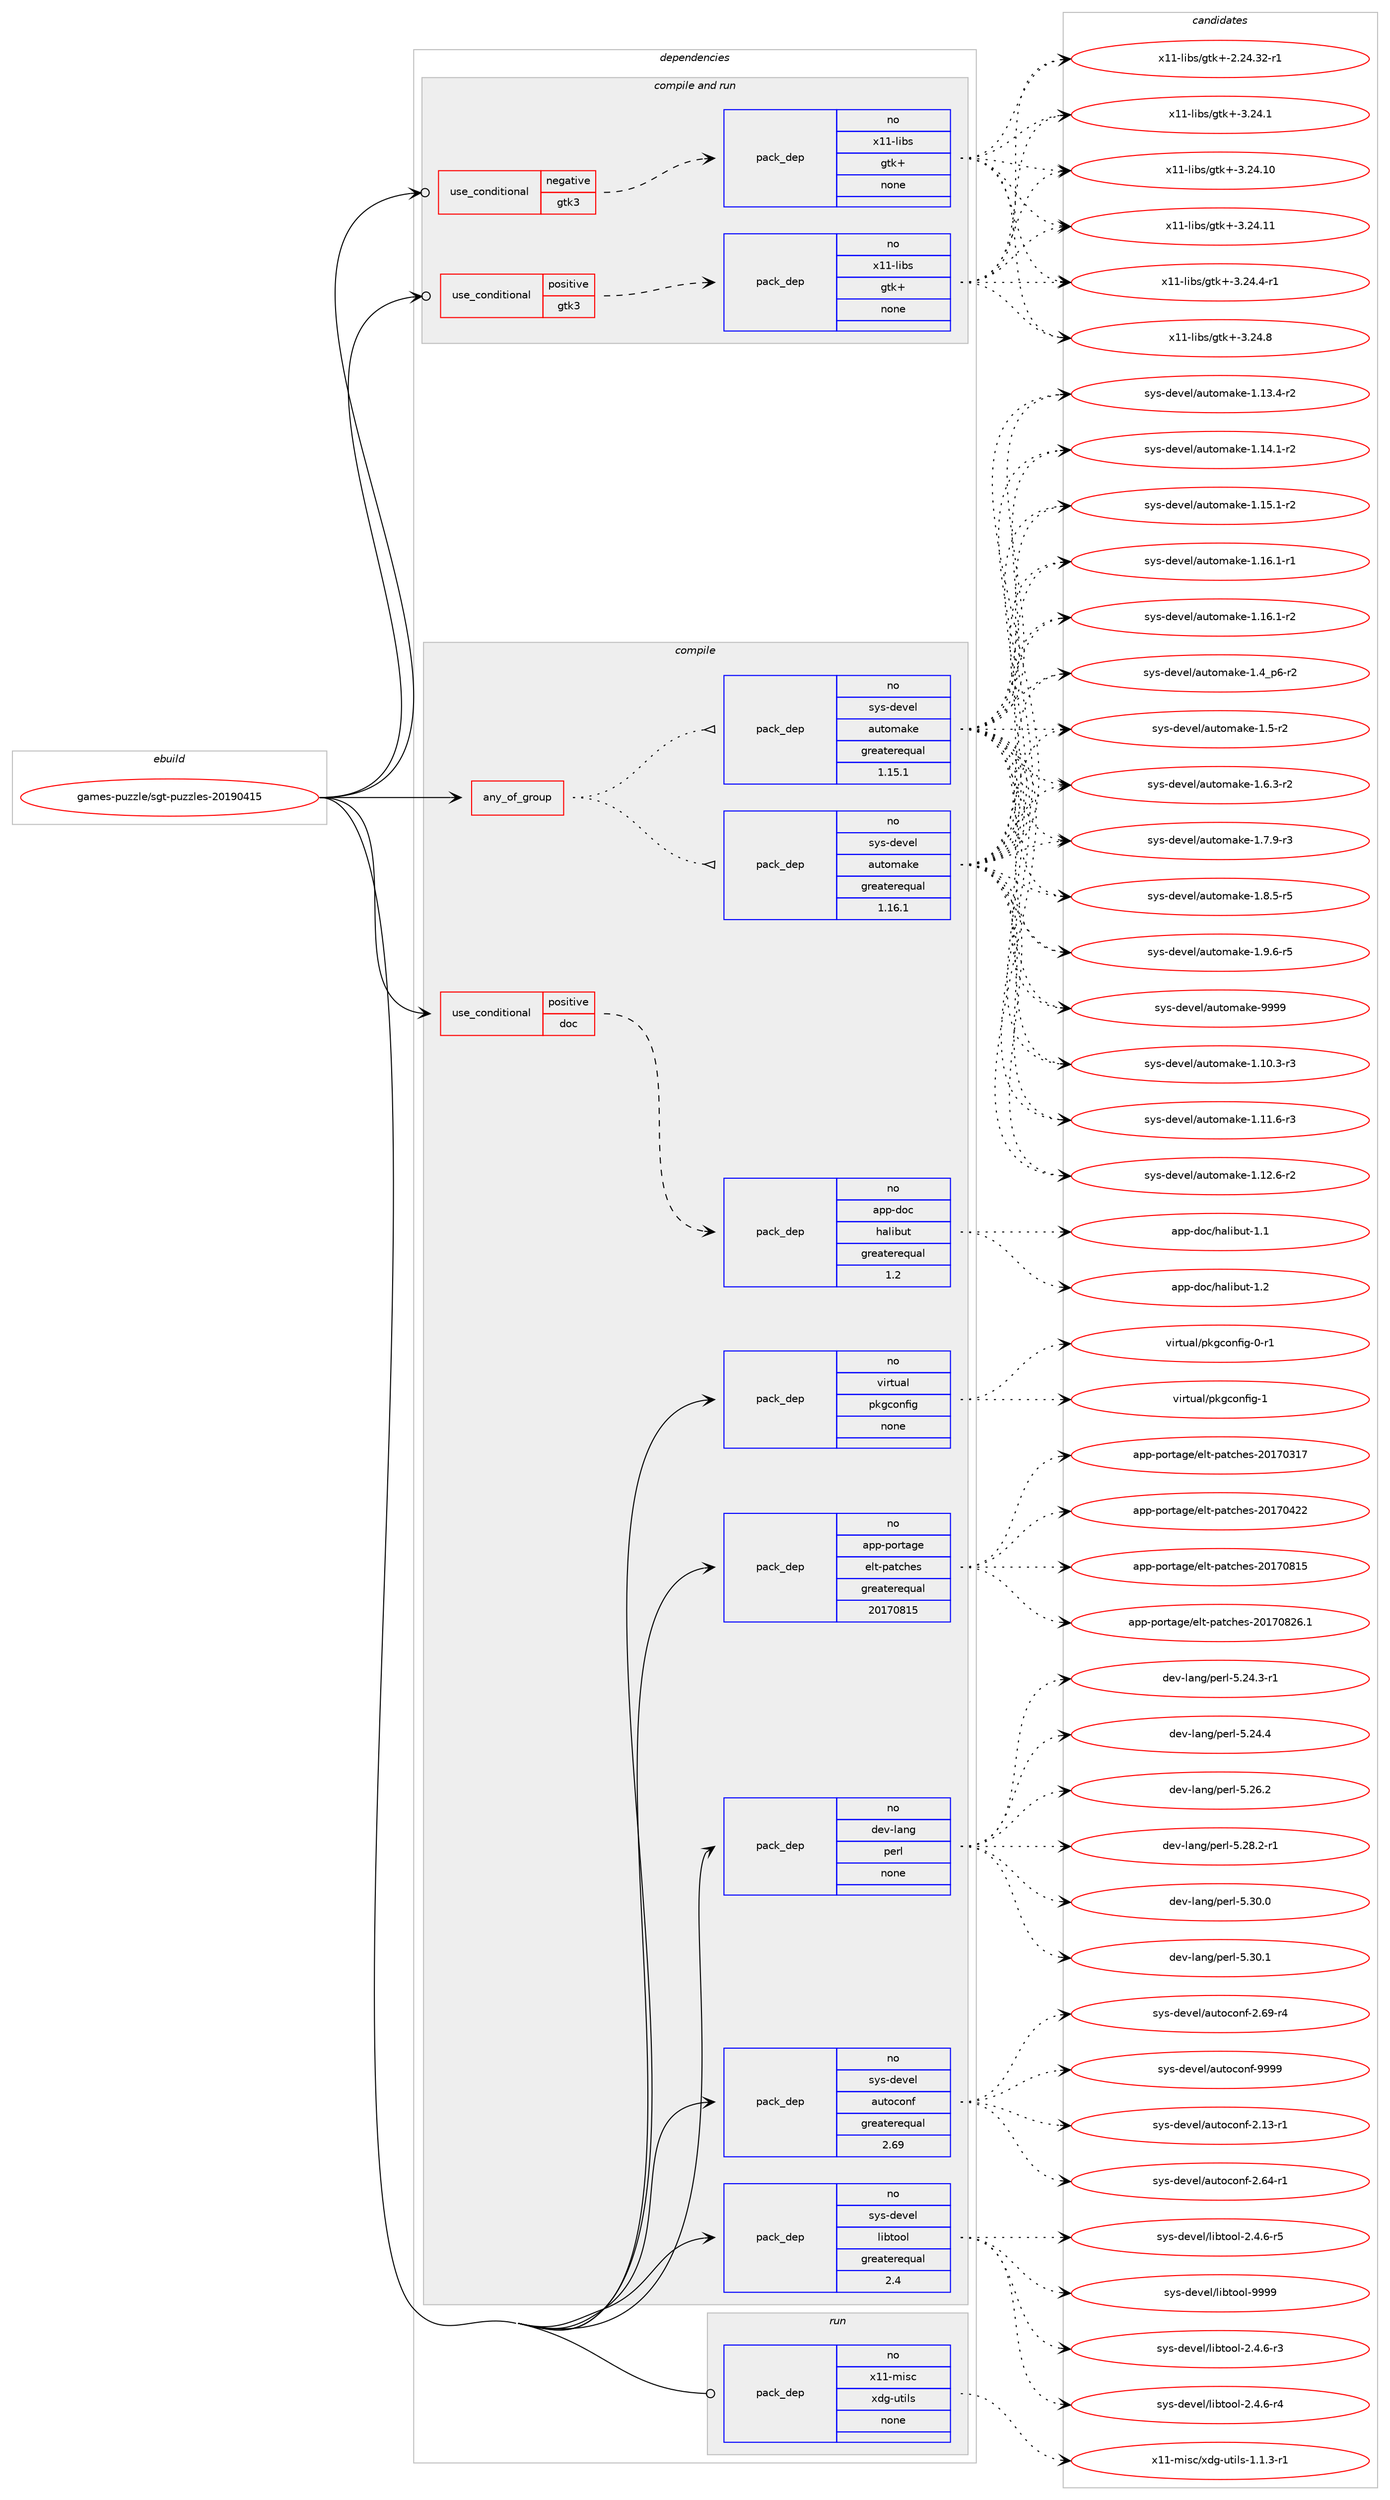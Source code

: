 digraph prolog {

# *************
# Graph options
# *************

newrank=true;
concentrate=true;
compound=true;
graph [rankdir=LR,fontname=Helvetica,fontsize=10,ranksep=1.5];#, ranksep=2.5, nodesep=0.2];
edge  [arrowhead=vee];
node  [fontname=Helvetica,fontsize=10];

# **********
# The ebuild
# **********

subgraph cluster_leftcol {
color=gray;
rank=same;
label=<<i>ebuild</i>>;
id [label="games-puzzle/sgt-puzzles-20190415", color=red, width=4, href="../games-puzzle/sgt-puzzles-20190415.svg"];
}

# ****************
# The dependencies
# ****************

subgraph cluster_midcol {
color=gray;
label=<<i>dependencies</i>>;
subgraph cluster_compile {
fillcolor="#eeeeee";
style=filled;
label=<<i>compile</i>>;
subgraph any12116 {
dependency741862 [label=<<TABLE BORDER="0" CELLBORDER="1" CELLSPACING="0" CELLPADDING="4"><TR><TD CELLPADDING="10">any_of_group</TD></TR></TABLE>>, shape=none, color=red];subgraph pack544347 {
dependency741863 [label=<<TABLE BORDER="0" CELLBORDER="1" CELLSPACING="0" CELLPADDING="4" WIDTH="220"><TR><TD ROWSPAN="6" CELLPADDING="30">pack_dep</TD></TR><TR><TD WIDTH="110">no</TD></TR><TR><TD>sys-devel</TD></TR><TR><TD>automake</TD></TR><TR><TD>greaterequal</TD></TR><TR><TD>1.16.1</TD></TR></TABLE>>, shape=none, color=blue];
}
dependency741862:e -> dependency741863:w [weight=20,style="dotted",arrowhead="oinv"];
subgraph pack544348 {
dependency741864 [label=<<TABLE BORDER="0" CELLBORDER="1" CELLSPACING="0" CELLPADDING="4" WIDTH="220"><TR><TD ROWSPAN="6" CELLPADDING="30">pack_dep</TD></TR><TR><TD WIDTH="110">no</TD></TR><TR><TD>sys-devel</TD></TR><TR><TD>automake</TD></TR><TR><TD>greaterequal</TD></TR><TR><TD>1.15.1</TD></TR></TABLE>>, shape=none, color=blue];
}
dependency741862:e -> dependency741864:w [weight=20,style="dotted",arrowhead="oinv"];
}
id:e -> dependency741862:w [weight=20,style="solid",arrowhead="vee"];
subgraph cond185020 {
dependency741865 [label=<<TABLE BORDER="0" CELLBORDER="1" CELLSPACING="0" CELLPADDING="4"><TR><TD ROWSPAN="3" CELLPADDING="10">use_conditional</TD></TR><TR><TD>positive</TD></TR><TR><TD>doc</TD></TR></TABLE>>, shape=none, color=red];
subgraph pack544349 {
dependency741866 [label=<<TABLE BORDER="0" CELLBORDER="1" CELLSPACING="0" CELLPADDING="4" WIDTH="220"><TR><TD ROWSPAN="6" CELLPADDING="30">pack_dep</TD></TR><TR><TD WIDTH="110">no</TD></TR><TR><TD>app-doc</TD></TR><TR><TD>halibut</TD></TR><TR><TD>greaterequal</TD></TR><TR><TD>1.2</TD></TR></TABLE>>, shape=none, color=blue];
}
dependency741865:e -> dependency741866:w [weight=20,style="dashed",arrowhead="vee"];
}
id:e -> dependency741865:w [weight=20,style="solid",arrowhead="vee"];
subgraph pack544350 {
dependency741867 [label=<<TABLE BORDER="0" CELLBORDER="1" CELLSPACING="0" CELLPADDING="4" WIDTH="220"><TR><TD ROWSPAN="6" CELLPADDING="30">pack_dep</TD></TR><TR><TD WIDTH="110">no</TD></TR><TR><TD>app-portage</TD></TR><TR><TD>elt-patches</TD></TR><TR><TD>greaterequal</TD></TR><TR><TD>20170815</TD></TR></TABLE>>, shape=none, color=blue];
}
id:e -> dependency741867:w [weight=20,style="solid",arrowhead="vee"];
subgraph pack544351 {
dependency741868 [label=<<TABLE BORDER="0" CELLBORDER="1" CELLSPACING="0" CELLPADDING="4" WIDTH="220"><TR><TD ROWSPAN="6" CELLPADDING="30">pack_dep</TD></TR><TR><TD WIDTH="110">no</TD></TR><TR><TD>dev-lang</TD></TR><TR><TD>perl</TD></TR><TR><TD>none</TD></TR><TR><TD></TD></TR></TABLE>>, shape=none, color=blue];
}
id:e -> dependency741868:w [weight=20,style="solid",arrowhead="vee"];
subgraph pack544352 {
dependency741869 [label=<<TABLE BORDER="0" CELLBORDER="1" CELLSPACING="0" CELLPADDING="4" WIDTH="220"><TR><TD ROWSPAN="6" CELLPADDING="30">pack_dep</TD></TR><TR><TD WIDTH="110">no</TD></TR><TR><TD>sys-devel</TD></TR><TR><TD>autoconf</TD></TR><TR><TD>greaterequal</TD></TR><TR><TD>2.69</TD></TR></TABLE>>, shape=none, color=blue];
}
id:e -> dependency741869:w [weight=20,style="solid",arrowhead="vee"];
subgraph pack544353 {
dependency741870 [label=<<TABLE BORDER="0" CELLBORDER="1" CELLSPACING="0" CELLPADDING="4" WIDTH="220"><TR><TD ROWSPAN="6" CELLPADDING="30">pack_dep</TD></TR><TR><TD WIDTH="110">no</TD></TR><TR><TD>sys-devel</TD></TR><TR><TD>libtool</TD></TR><TR><TD>greaterequal</TD></TR><TR><TD>2.4</TD></TR></TABLE>>, shape=none, color=blue];
}
id:e -> dependency741870:w [weight=20,style="solid",arrowhead="vee"];
subgraph pack544354 {
dependency741871 [label=<<TABLE BORDER="0" CELLBORDER="1" CELLSPACING="0" CELLPADDING="4" WIDTH="220"><TR><TD ROWSPAN="6" CELLPADDING="30">pack_dep</TD></TR><TR><TD WIDTH="110">no</TD></TR><TR><TD>virtual</TD></TR><TR><TD>pkgconfig</TD></TR><TR><TD>none</TD></TR><TR><TD></TD></TR></TABLE>>, shape=none, color=blue];
}
id:e -> dependency741871:w [weight=20,style="solid",arrowhead="vee"];
}
subgraph cluster_compileandrun {
fillcolor="#eeeeee";
style=filled;
label=<<i>compile and run</i>>;
subgraph cond185021 {
dependency741872 [label=<<TABLE BORDER="0" CELLBORDER="1" CELLSPACING="0" CELLPADDING="4"><TR><TD ROWSPAN="3" CELLPADDING="10">use_conditional</TD></TR><TR><TD>negative</TD></TR><TR><TD>gtk3</TD></TR></TABLE>>, shape=none, color=red];
subgraph pack544355 {
dependency741873 [label=<<TABLE BORDER="0" CELLBORDER="1" CELLSPACING="0" CELLPADDING="4" WIDTH="220"><TR><TD ROWSPAN="6" CELLPADDING="30">pack_dep</TD></TR><TR><TD WIDTH="110">no</TD></TR><TR><TD>x11-libs</TD></TR><TR><TD>gtk+</TD></TR><TR><TD>none</TD></TR><TR><TD></TD></TR></TABLE>>, shape=none, color=blue];
}
dependency741872:e -> dependency741873:w [weight=20,style="dashed",arrowhead="vee"];
}
id:e -> dependency741872:w [weight=20,style="solid",arrowhead="odotvee"];
subgraph cond185022 {
dependency741874 [label=<<TABLE BORDER="0" CELLBORDER="1" CELLSPACING="0" CELLPADDING="4"><TR><TD ROWSPAN="3" CELLPADDING="10">use_conditional</TD></TR><TR><TD>positive</TD></TR><TR><TD>gtk3</TD></TR></TABLE>>, shape=none, color=red];
subgraph pack544356 {
dependency741875 [label=<<TABLE BORDER="0" CELLBORDER="1" CELLSPACING="0" CELLPADDING="4" WIDTH="220"><TR><TD ROWSPAN="6" CELLPADDING="30">pack_dep</TD></TR><TR><TD WIDTH="110">no</TD></TR><TR><TD>x11-libs</TD></TR><TR><TD>gtk+</TD></TR><TR><TD>none</TD></TR><TR><TD></TD></TR></TABLE>>, shape=none, color=blue];
}
dependency741874:e -> dependency741875:w [weight=20,style="dashed",arrowhead="vee"];
}
id:e -> dependency741874:w [weight=20,style="solid",arrowhead="odotvee"];
}
subgraph cluster_run {
fillcolor="#eeeeee";
style=filled;
label=<<i>run</i>>;
subgraph pack544357 {
dependency741876 [label=<<TABLE BORDER="0" CELLBORDER="1" CELLSPACING="0" CELLPADDING="4" WIDTH="220"><TR><TD ROWSPAN="6" CELLPADDING="30">pack_dep</TD></TR><TR><TD WIDTH="110">no</TD></TR><TR><TD>x11-misc</TD></TR><TR><TD>xdg-utils</TD></TR><TR><TD>none</TD></TR><TR><TD></TD></TR></TABLE>>, shape=none, color=blue];
}
id:e -> dependency741876:w [weight=20,style="solid",arrowhead="odot"];
}
}

# **************
# The candidates
# **************

subgraph cluster_choices {
rank=same;
color=gray;
label=<<i>candidates</i>>;

subgraph choice544347 {
color=black;
nodesep=1;
choice11512111545100101118101108479711711611110997107101454946494846514511451 [label="sys-devel/automake-1.10.3-r3", color=red, width=4,href="../sys-devel/automake-1.10.3-r3.svg"];
choice11512111545100101118101108479711711611110997107101454946494946544511451 [label="sys-devel/automake-1.11.6-r3", color=red, width=4,href="../sys-devel/automake-1.11.6-r3.svg"];
choice11512111545100101118101108479711711611110997107101454946495046544511450 [label="sys-devel/automake-1.12.6-r2", color=red, width=4,href="../sys-devel/automake-1.12.6-r2.svg"];
choice11512111545100101118101108479711711611110997107101454946495146524511450 [label="sys-devel/automake-1.13.4-r2", color=red, width=4,href="../sys-devel/automake-1.13.4-r2.svg"];
choice11512111545100101118101108479711711611110997107101454946495246494511450 [label="sys-devel/automake-1.14.1-r2", color=red, width=4,href="../sys-devel/automake-1.14.1-r2.svg"];
choice11512111545100101118101108479711711611110997107101454946495346494511450 [label="sys-devel/automake-1.15.1-r2", color=red, width=4,href="../sys-devel/automake-1.15.1-r2.svg"];
choice11512111545100101118101108479711711611110997107101454946495446494511449 [label="sys-devel/automake-1.16.1-r1", color=red, width=4,href="../sys-devel/automake-1.16.1-r1.svg"];
choice11512111545100101118101108479711711611110997107101454946495446494511450 [label="sys-devel/automake-1.16.1-r2", color=red, width=4,href="../sys-devel/automake-1.16.1-r2.svg"];
choice115121115451001011181011084797117116111109971071014549465295112544511450 [label="sys-devel/automake-1.4_p6-r2", color=red, width=4,href="../sys-devel/automake-1.4_p6-r2.svg"];
choice11512111545100101118101108479711711611110997107101454946534511450 [label="sys-devel/automake-1.5-r2", color=red, width=4,href="../sys-devel/automake-1.5-r2.svg"];
choice115121115451001011181011084797117116111109971071014549465446514511450 [label="sys-devel/automake-1.6.3-r2", color=red, width=4,href="../sys-devel/automake-1.6.3-r2.svg"];
choice115121115451001011181011084797117116111109971071014549465546574511451 [label="sys-devel/automake-1.7.9-r3", color=red, width=4,href="../sys-devel/automake-1.7.9-r3.svg"];
choice115121115451001011181011084797117116111109971071014549465646534511453 [label="sys-devel/automake-1.8.5-r5", color=red, width=4,href="../sys-devel/automake-1.8.5-r5.svg"];
choice115121115451001011181011084797117116111109971071014549465746544511453 [label="sys-devel/automake-1.9.6-r5", color=red, width=4,href="../sys-devel/automake-1.9.6-r5.svg"];
choice115121115451001011181011084797117116111109971071014557575757 [label="sys-devel/automake-9999", color=red, width=4,href="../sys-devel/automake-9999.svg"];
dependency741863:e -> choice11512111545100101118101108479711711611110997107101454946494846514511451:w [style=dotted,weight="100"];
dependency741863:e -> choice11512111545100101118101108479711711611110997107101454946494946544511451:w [style=dotted,weight="100"];
dependency741863:e -> choice11512111545100101118101108479711711611110997107101454946495046544511450:w [style=dotted,weight="100"];
dependency741863:e -> choice11512111545100101118101108479711711611110997107101454946495146524511450:w [style=dotted,weight="100"];
dependency741863:e -> choice11512111545100101118101108479711711611110997107101454946495246494511450:w [style=dotted,weight="100"];
dependency741863:e -> choice11512111545100101118101108479711711611110997107101454946495346494511450:w [style=dotted,weight="100"];
dependency741863:e -> choice11512111545100101118101108479711711611110997107101454946495446494511449:w [style=dotted,weight="100"];
dependency741863:e -> choice11512111545100101118101108479711711611110997107101454946495446494511450:w [style=dotted,weight="100"];
dependency741863:e -> choice115121115451001011181011084797117116111109971071014549465295112544511450:w [style=dotted,weight="100"];
dependency741863:e -> choice11512111545100101118101108479711711611110997107101454946534511450:w [style=dotted,weight="100"];
dependency741863:e -> choice115121115451001011181011084797117116111109971071014549465446514511450:w [style=dotted,weight="100"];
dependency741863:e -> choice115121115451001011181011084797117116111109971071014549465546574511451:w [style=dotted,weight="100"];
dependency741863:e -> choice115121115451001011181011084797117116111109971071014549465646534511453:w [style=dotted,weight="100"];
dependency741863:e -> choice115121115451001011181011084797117116111109971071014549465746544511453:w [style=dotted,weight="100"];
dependency741863:e -> choice115121115451001011181011084797117116111109971071014557575757:w [style=dotted,weight="100"];
}
subgraph choice544348 {
color=black;
nodesep=1;
choice11512111545100101118101108479711711611110997107101454946494846514511451 [label="sys-devel/automake-1.10.3-r3", color=red, width=4,href="../sys-devel/automake-1.10.3-r3.svg"];
choice11512111545100101118101108479711711611110997107101454946494946544511451 [label="sys-devel/automake-1.11.6-r3", color=red, width=4,href="../sys-devel/automake-1.11.6-r3.svg"];
choice11512111545100101118101108479711711611110997107101454946495046544511450 [label="sys-devel/automake-1.12.6-r2", color=red, width=4,href="../sys-devel/automake-1.12.6-r2.svg"];
choice11512111545100101118101108479711711611110997107101454946495146524511450 [label="sys-devel/automake-1.13.4-r2", color=red, width=4,href="../sys-devel/automake-1.13.4-r2.svg"];
choice11512111545100101118101108479711711611110997107101454946495246494511450 [label="sys-devel/automake-1.14.1-r2", color=red, width=4,href="../sys-devel/automake-1.14.1-r2.svg"];
choice11512111545100101118101108479711711611110997107101454946495346494511450 [label="sys-devel/automake-1.15.1-r2", color=red, width=4,href="../sys-devel/automake-1.15.1-r2.svg"];
choice11512111545100101118101108479711711611110997107101454946495446494511449 [label="sys-devel/automake-1.16.1-r1", color=red, width=4,href="../sys-devel/automake-1.16.1-r1.svg"];
choice11512111545100101118101108479711711611110997107101454946495446494511450 [label="sys-devel/automake-1.16.1-r2", color=red, width=4,href="../sys-devel/automake-1.16.1-r2.svg"];
choice115121115451001011181011084797117116111109971071014549465295112544511450 [label="sys-devel/automake-1.4_p6-r2", color=red, width=4,href="../sys-devel/automake-1.4_p6-r2.svg"];
choice11512111545100101118101108479711711611110997107101454946534511450 [label="sys-devel/automake-1.5-r2", color=red, width=4,href="../sys-devel/automake-1.5-r2.svg"];
choice115121115451001011181011084797117116111109971071014549465446514511450 [label="sys-devel/automake-1.6.3-r2", color=red, width=4,href="../sys-devel/automake-1.6.3-r2.svg"];
choice115121115451001011181011084797117116111109971071014549465546574511451 [label="sys-devel/automake-1.7.9-r3", color=red, width=4,href="../sys-devel/automake-1.7.9-r3.svg"];
choice115121115451001011181011084797117116111109971071014549465646534511453 [label="sys-devel/automake-1.8.5-r5", color=red, width=4,href="../sys-devel/automake-1.8.5-r5.svg"];
choice115121115451001011181011084797117116111109971071014549465746544511453 [label="sys-devel/automake-1.9.6-r5", color=red, width=4,href="../sys-devel/automake-1.9.6-r5.svg"];
choice115121115451001011181011084797117116111109971071014557575757 [label="sys-devel/automake-9999", color=red, width=4,href="../sys-devel/automake-9999.svg"];
dependency741864:e -> choice11512111545100101118101108479711711611110997107101454946494846514511451:w [style=dotted,weight="100"];
dependency741864:e -> choice11512111545100101118101108479711711611110997107101454946494946544511451:w [style=dotted,weight="100"];
dependency741864:e -> choice11512111545100101118101108479711711611110997107101454946495046544511450:w [style=dotted,weight="100"];
dependency741864:e -> choice11512111545100101118101108479711711611110997107101454946495146524511450:w [style=dotted,weight="100"];
dependency741864:e -> choice11512111545100101118101108479711711611110997107101454946495246494511450:w [style=dotted,weight="100"];
dependency741864:e -> choice11512111545100101118101108479711711611110997107101454946495346494511450:w [style=dotted,weight="100"];
dependency741864:e -> choice11512111545100101118101108479711711611110997107101454946495446494511449:w [style=dotted,weight="100"];
dependency741864:e -> choice11512111545100101118101108479711711611110997107101454946495446494511450:w [style=dotted,weight="100"];
dependency741864:e -> choice115121115451001011181011084797117116111109971071014549465295112544511450:w [style=dotted,weight="100"];
dependency741864:e -> choice11512111545100101118101108479711711611110997107101454946534511450:w [style=dotted,weight="100"];
dependency741864:e -> choice115121115451001011181011084797117116111109971071014549465446514511450:w [style=dotted,weight="100"];
dependency741864:e -> choice115121115451001011181011084797117116111109971071014549465546574511451:w [style=dotted,weight="100"];
dependency741864:e -> choice115121115451001011181011084797117116111109971071014549465646534511453:w [style=dotted,weight="100"];
dependency741864:e -> choice115121115451001011181011084797117116111109971071014549465746544511453:w [style=dotted,weight="100"];
dependency741864:e -> choice115121115451001011181011084797117116111109971071014557575757:w [style=dotted,weight="100"];
}
subgraph choice544349 {
color=black;
nodesep=1;
choice97112112451001119947104971081059811711645494649 [label="app-doc/halibut-1.1", color=red, width=4,href="../app-doc/halibut-1.1.svg"];
choice97112112451001119947104971081059811711645494650 [label="app-doc/halibut-1.2", color=red, width=4,href="../app-doc/halibut-1.2.svg"];
dependency741866:e -> choice97112112451001119947104971081059811711645494649:w [style=dotted,weight="100"];
dependency741866:e -> choice97112112451001119947104971081059811711645494650:w [style=dotted,weight="100"];
}
subgraph choice544350 {
color=black;
nodesep=1;
choice97112112451121111141169710310147101108116451129711699104101115455048495548514955 [label="app-portage/elt-patches-20170317", color=red, width=4,href="../app-portage/elt-patches-20170317.svg"];
choice97112112451121111141169710310147101108116451129711699104101115455048495548525050 [label="app-portage/elt-patches-20170422", color=red, width=4,href="../app-portage/elt-patches-20170422.svg"];
choice97112112451121111141169710310147101108116451129711699104101115455048495548564953 [label="app-portage/elt-patches-20170815", color=red, width=4,href="../app-portage/elt-patches-20170815.svg"];
choice971121124511211111411697103101471011081164511297116991041011154550484955485650544649 [label="app-portage/elt-patches-20170826.1", color=red, width=4,href="../app-portage/elt-patches-20170826.1.svg"];
dependency741867:e -> choice97112112451121111141169710310147101108116451129711699104101115455048495548514955:w [style=dotted,weight="100"];
dependency741867:e -> choice97112112451121111141169710310147101108116451129711699104101115455048495548525050:w [style=dotted,weight="100"];
dependency741867:e -> choice97112112451121111141169710310147101108116451129711699104101115455048495548564953:w [style=dotted,weight="100"];
dependency741867:e -> choice971121124511211111411697103101471011081164511297116991041011154550484955485650544649:w [style=dotted,weight="100"];
}
subgraph choice544351 {
color=black;
nodesep=1;
choice100101118451089711010347112101114108455346505246514511449 [label="dev-lang/perl-5.24.3-r1", color=red, width=4,href="../dev-lang/perl-5.24.3-r1.svg"];
choice10010111845108971101034711210111410845534650524652 [label="dev-lang/perl-5.24.4", color=red, width=4,href="../dev-lang/perl-5.24.4.svg"];
choice10010111845108971101034711210111410845534650544650 [label="dev-lang/perl-5.26.2", color=red, width=4,href="../dev-lang/perl-5.26.2.svg"];
choice100101118451089711010347112101114108455346505646504511449 [label="dev-lang/perl-5.28.2-r1", color=red, width=4,href="../dev-lang/perl-5.28.2-r1.svg"];
choice10010111845108971101034711210111410845534651484648 [label="dev-lang/perl-5.30.0", color=red, width=4,href="../dev-lang/perl-5.30.0.svg"];
choice10010111845108971101034711210111410845534651484649 [label="dev-lang/perl-5.30.1", color=red, width=4,href="../dev-lang/perl-5.30.1.svg"];
dependency741868:e -> choice100101118451089711010347112101114108455346505246514511449:w [style=dotted,weight="100"];
dependency741868:e -> choice10010111845108971101034711210111410845534650524652:w [style=dotted,weight="100"];
dependency741868:e -> choice10010111845108971101034711210111410845534650544650:w [style=dotted,weight="100"];
dependency741868:e -> choice100101118451089711010347112101114108455346505646504511449:w [style=dotted,weight="100"];
dependency741868:e -> choice10010111845108971101034711210111410845534651484648:w [style=dotted,weight="100"];
dependency741868:e -> choice10010111845108971101034711210111410845534651484649:w [style=dotted,weight="100"];
}
subgraph choice544352 {
color=black;
nodesep=1;
choice1151211154510010111810110847971171161119911111010245504649514511449 [label="sys-devel/autoconf-2.13-r1", color=red, width=4,href="../sys-devel/autoconf-2.13-r1.svg"];
choice1151211154510010111810110847971171161119911111010245504654524511449 [label="sys-devel/autoconf-2.64-r1", color=red, width=4,href="../sys-devel/autoconf-2.64-r1.svg"];
choice1151211154510010111810110847971171161119911111010245504654574511452 [label="sys-devel/autoconf-2.69-r4", color=red, width=4,href="../sys-devel/autoconf-2.69-r4.svg"];
choice115121115451001011181011084797117116111991111101024557575757 [label="sys-devel/autoconf-9999", color=red, width=4,href="../sys-devel/autoconf-9999.svg"];
dependency741869:e -> choice1151211154510010111810110847971171161119911111010245504649514511449:w [style=dotted,weight="100"];
dependency741869:e -> choice1151211154510010111810110847971171161119911111010245504654524511449:w [style=dotted,weight="100"];
dependency741869:e -> choice1151211154510010111810110847971171161119911111010245504654574511452:w [style=dotted,weight="100"];
dependency741869:e -> choice115121115451001011181011084797117116111991111101024557575757:w [style=dotted,weight="100"];
}
subgraph choice544353 {
color=black;
nodesep=1;
choice1151211154510010111810110847108105981161111111084550465246544511451 [label="sys-devel/libtool-2.4.6-r3", color=red, width=4,href="../sys-devel/libtool-2.4.6-r3.svg"];
choice1151211154510010111810110847108105981161111111084550465246544511452 [label="sys-devel/libtool-2.4.6-r4", color=red, width=4,href="../sys-devel/libtool-2.4.6-r4.svg"];
choice1151211154510010111810110847108105981161111111084550465246544511453 [label="sys-devel/libtool-2.4.6-r5", color=red, width=4,href="../sys-devel/libtool-2.4.6-r5.svg"];
choice1151211154510010111810110847108105981161111111084557575757 [label="sys-devel/libtool-9999", color=red, width=4,href="../sys-devel/libtool-9999.svg"];
dependency741870:e -> choice1151211154510010111810110847108105981161111111084550465246544511451:w [style=dotted,weight="100"];
dependency741870:e -> choice1151211154510010111810110847108105981161111111084550465246544511452:w [style=dotted,weight="100"];
dependency741870:e -> choice1151211154510010111810110847108105981161111111084550465246544511453:w [style=dotted,weight="100"];
dependency741870:e -> choice1151211154510010111810110847108105981161111111084557575757:w [style=dotted,weight="100"];
}
subgraph choice544354 {
color=black;
nodesep=1;
choice11810511411611797108471121071039911111010210510345484511449 [label="virtual/pkgconfig-0-r1", color=red, width=4,href="../virtual/pkgconfig-0-r1.svg"];
choice1181051141161179710847112107103991111101021051034549 [label="virtual/pkgconfig-1", color=red, width=4,href="../virtual/pkgconfig-1.svg"];
dependency741871:e -> choice11810511411611797108471121071039911111010210510345484511449:w [style=dotted,weight="100"];
dependency741871:e -> choice1181051141161179710847112107103991111101021051034549:w [style=dotted,weight="100"];
}
subgraph choice544355 {
color=black;
nodesep=1;
choice12049494510810598115471031161074345504650524651504511449 [label="x11-libs/gtk+-2.24.32-r1", color=red, width=4,href="../x11-libs/gtk+-2.24.32-r1.svg"];
choice12049494510810598115471031161074345514650524649 [label="x11-libs/gtk+-3.24.1", color=red, width=4,href="../x11-libs/gtk+-3.24.1.svg"];
choice1204949451081059811547103116107434551465052464948 [label="x11-libs/gtk+-3.24.10", color=red, width=4,href="../x11-libs/gtk+-3.24.10.svg"];
choice1204949451081059811547103116107434551465052464949 [label="x11-libs/gtk+-3.24.11", color=red, width=4,href="../x11-libs/gtk+-3.24.11.svg"];
choice120494945108105981154710311610743455146505246524511449 [label="x11-libs/gtk+-3.24.4-r1", color=red, width=4,href="../x11-libs/gtk+-3.24.4-r1.svg"];
choice12049494510810598115471031161074345514650524656 [label="x11-libs/gtk+-3.24.8", color=red, width=4,href="../x11-libs/gtk+-3.24.8.svg"];
dependency741873:e -> choice12049494510810598115471031161074345504650524651504511449:w [style=dotted,weight="100"];
dependency741873:e -> choice12049494510810598115471031161074345514650524649:w [style=dotted,weight="100"];
dependency741873:e -> choice1204949451081059811547103116107434551465052464948:w [style=dotted,weight="100"];
dependency741873:e -> choice1204949451081059811547103116107434551465052464949:w [style=dotted,weight="100"];
dependency741873:e -> choice120494945108105981154710311610743455146505246524511449:w [style=dotted,weight="100"];
dependency741873:e -> choice12049494510810598115471031161074345514650524656:w [style=dotted,weight="100"];
}
subgraph choice544356 {
color=black;
nodesep=1;
choice12049494510810598115471031161074345504650524651504511449 [label="x11-libs/gtk+-2.24.32-r1", color=red, width=4,href="../x11-libs/gtk+-2.24.32-r1.svg"];
choice12049494510810598115471031161074345514650524649 [label="x11-libs/gtk+-3.24.1", color=red, width=4,href="../x11-libs/gtk+-3.24.1.svg"];
choice1204949451081059811547103116107434551465052464948 [label="x11-libs/gtk+-3.24.10", color=red, width=4,href="../x11-libs/gtk+-3.24.10.svg"];
choice1204949451081059811547103116107434551465052464949 [label="x11-libs/gtk+-3.24.11", color=red, width=4,href="../x11-libs/gtk+-3.24.11.svg"];
choice120494945108105981154710311610743455146505246524511449 [label="x11-libs/gtk+-3.24.4-r1", color=red, width=4,href="../x11-libs/gtk+-3.24.4-r1.svg"];
choice12049494510810598115471031161074345514650524656 [label="x11-libs/gtk+-3.24.8", color=red, width=4,href="../x11-libs/gtk+-3.24.8.svg"];
dependency741875:e -> choice12049494510810598115471031161074345504650524651504511449:w [style=dotted,weight="100"];
dependency741875:e -> choice12049494510810598115471031161074345514650524649:w [style=dotted,weight="100"];
dependency741875:e -> choice1204949451081059811547103116107434551465052464948:w [style=dotted,weight="100"];
dependency741875:e -> choice1204949451081059811547103116107434551465052464949:w [style=dotted,weight="100"];
dependency741875:e -> choice120494945108105981154710311610743455146505246524511449:w [style=dotted,weight="100"];
dependency741875:e -> choice12049494510810598115471031161074345514650524656:w [style=dotted,weight="100"];
}
subgraph choice544357 {
color=black;
nodesep=1;
choice1204949451091051159947120100103451171161051081154549464946514511449 [label="x11-misc/xdg-utils-1.1.3-r1", color=red, width=4,href="../x11-misc/xdg-utils-1.1.3-r1.svg"];
dependency741876:e -> choice1204949451091051159947120100103451171161051081154549464946514511449:w [style=dotted,weight="100"];
}
}

}
